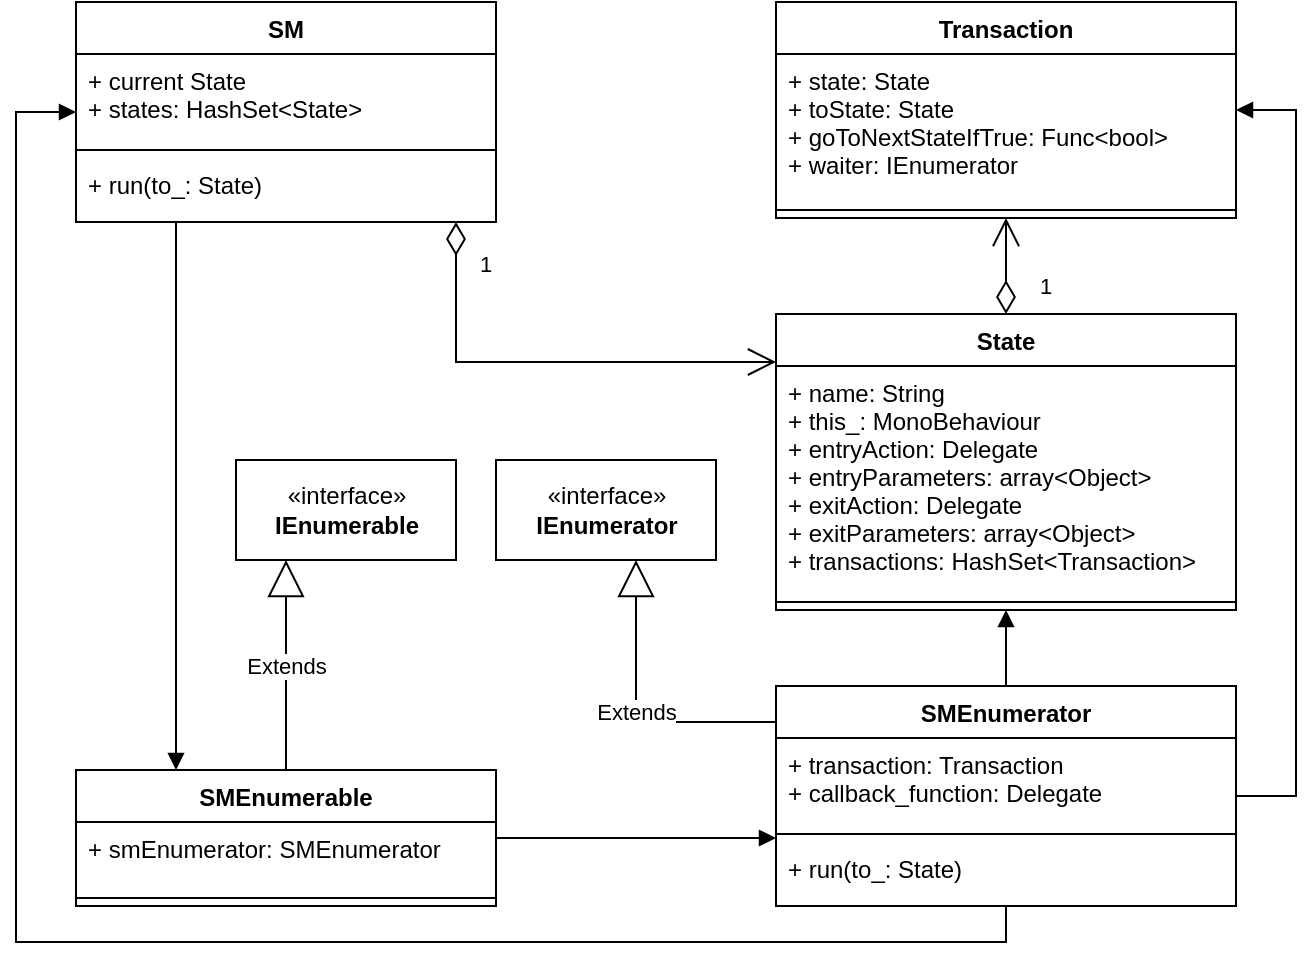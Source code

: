<mxfile pages="1" version="11.2.5" type="device"><diagram id="Wvr_ubyAnRlRtef3sErQ" name="Page-1"><mxGraphModel dx="1502" dy="1044" grid="1" gridSize="10" guides="1" tooltips="1" connect="1" arrows="1" fold="1" page="0" pageScale="1" pageWidth="827" pageHeight="1169" math="0" shadow="0"><root><mxCell id="0"/><mxCell id="1" parent="0"/><mxCell id="k2kzMSZHiE_vDQgDPuoE-1" value="Transaction" style="swimlane;fontStyle=1;align=center;verticalAlign=top;childLayout=stackLayout;horizontal=1;startSize=26;horizontalStack=0;resizeParent=1;resizeParentMax=0;resizeLast=0;collapsible=1;marginBottom=0;" parent="1" vertex="1"><mxGeometry x="30" y="-80" width="230" height="108" as="geometry"/></mxCell><mxCell id="k2kzMSZHiE_vDQgDPuoE-2" value="+ state: State&#10;+ toState: State&#10;+ goToNextStateIfTrue: Func&lt;bool&gt;&#10;+ waiter: IEnumerator" style="text;strokeColor=none;fillColor=none;align=left;verticalAlign=top;spacingLeft=4;spacingRight=4;overflow=hidden;rotatable=0;points=[[0,0.5],[1,0.5]];portConstraint=eastwest;" parent="k2kzMSZHiE_vDQgDPuoE-1" vertex="1"><mxGeometry y="26" width="230" height="74" as="geometry"/></mxCell><mxCell id="k2kzMSZHiE_vDQgDPuoE-3" value="" style="line;strokeWidth=1;fillColor=none;align=left;verticalAlign=middle;spacingTop=-1;spacingLeft=3;spacingRight=3;rotatable=0;labelPosition=right;points=[];portConstraint=eastwest;" parent="k2kzMSZHiE_vDQgDPuoE-1" vertex="1"><mxGeometry y="100" width="230" height="8" as="geometry"/></mxCell><mxCell id="k2kzMSZHiE_vDQgDPuoE-5" value="SM" style="swimlane;fontStyle=1;align=center;verticalAlign=top;childLayout=stackLayout;horizontal=1;startSize=26;horizontalStack=0;resizeParent=1;resizeParentMax=0;resizeLast=0;collapsible=1;marginBottom=0;" parent="1" vertex="1"><mxGeometry x="-320" y="-80" width="210" height="110" as="geometry"/></mxCell><mxCell id="k2kzMSZHiE_vDQgDPuoE-6" value="+ current State&#10;+ states: HashSet&lt;State&gt;" style="text;strokeColor=none;fillColor=none;align=left;verticalAlign=top;spacingLeft=4;spacingRight=4;overflow=hidden;rotatable=0;points=[[0,0.5],[1,0.5]];portConstraint=eastwest;" parent="k2kzMSZHiE_vDQgDPuoE-5" vertex="1"><mxGeometry y="26" width="210" height="44" as="geometry"/></mxCell><mxCell id="k2kzMSZHiE_vDQgDPuoE-7" value="" style="line;strokeWidth=1;fillColor=none;align=left;verticalAlign=middle;spacingTop=-1;spacingLeft=3;spacingRight=3;rotatable=0;labelPosition=right;points=[];portConstraint=eastwest;" parent="k2kzMSZHiE_vDQgDPuoE-5" vertex="1"><mxGeometry y="70" width="210" height="8" as="geometry"/></mxCell><mxCell id="k2kzMSZHiE_vDQgDPuoE-8" value="+ run(to_: State)" style="text;strokeColor=none;fillColor=none;align=left;verticalAlign=top;spacingLeft=4;spacingRight=4;overflow=hidden;rotatable=0;points=[[0,0.5],[1,0.5]];portConstraint=eastwest;" parent="k2kzMSZHiE_vDQgDPuoE-5" vertex="1"><mxGeometry y="78" width="210" height="32" as="geometry"/></mxCell><mxCell id="k2kzMSZHiE_vDQgDPuoE-13" value="State" style="swimlane;fontStyle=1;align=center;verticalAlign=top;childLayout=stackLayout;horizontal=1;startSize=26;horizontalStack=0;resizeParent=1;resizeParentMax=0;resizeLast=0;collapsible=1;marginBottom=0;" parent="1" vertex="1"><mxGeometry x="30" y="76" width="230" height="148" as="geometry"/></mxCell><mxCell id="k2kzMSZHiE_vDQgDPuoE-14" value="+ name: String&#10;+ this_: MonoBehaviour&#10;+ entryAction: Delegate&#10;+ entryParameters: array&lt;Object&gt;&#10;+ exitAction: Delegate&#10;+ exitParameters: array&lt;Object&gt;&#10;+ transactions: HashSet&lt;Transaction&gt;" style="text;strokeColor=none;fillColor=none;align=left;verticalAlign=top;spacingLeft=4;spacingRight=4;overflow=hidden;rotatable=0;points=[[0,0.5],[1,0.5]];portConstraint=eastwest;" parent="k2kzMSZHiE_vDQgDPuoE-13" vertex="1"><mxGeometry y="26" width="230" height="114" as="geometry"/></mxCell><mxCell id="k2kzMSZHiE_vDQgDPuoE-15" value="" style="line;strokeWidth=1;fillColor=none;align=left;verticalAlign=middle;spacingTop=-1;spacingLeft=3;spacingRight=3;rotatable=0;labelPosition=right;points=[];portConstraint=eastwest;" parent="k2kzMSZHiE_vDQgDPuoE-13" vertex="1"><mxGeometry y="140" width="230" height="8" as="geometry"/></mxCell><mxCell id="6yCMZhBPnVVvQMIoLUHg-2" value="1" style="endArrow=open;html=1;endSize=12;startArrow=diamondThin;startSize=14;startFill=0;edgeStyle=orthogonalEdgeStyle;align=left;verticalAlign=bottom;rounded=0;" edge="1" parent="1" source="k2kzMSZHiE_vDQgDPuoE-5" target="k2kzMSZHiE_vDQgDPuoE-13"><mxGeometry x="-0.739" y="10" relative="1" as="geometry"><mxPoint x="-310" y="230" as="sourcePoint"/><mxPoint x="-150" y="230" as="targetPoint"/><Array as="points"><mxPoint x="-130" y="100"/></Array><mxPoint as="offset"/></mxGeometry></mxCell><mxCell id="6yCMZhBPnVVvQMIoLUHg-3" value="1" style="endArrow=open;html=1;endSize=12;startArrow=diamondThin;startSize=14;startFill=0;edgeStyle=orthogonalEdgeStyle;align=left;verticalAlign=bottom;rounded=0;" edge="1" parent="1" source="k2kzMSZHiE_vDQgDPuoE-13" target="k2kzMSZHiE_vDQgDPuoE-1"><mxGeometry x="-0.791" y="-15" relative="1" as="geometry"><mxPoint x="-310" y="350" as="sourcePoint"/><mxPoint x="-150" y="350" as="targetPoint"/><mxPoint as="offset"/></mxGeometry></mxCell><mxCell id="6yCMZhBPnVVvQMIoLUHg-4" value="SMEnumerator" style="swimlane;fontStyle=1;align=center;verticalAlign=top;childLayout=stackLayout;horizontal=1;startSize=26;horizontalStack=0;resizeParent=1;resizeParentMax=0;resizeLast=0;collapsible=1;marginBottom=0;" vertex="1" parent="1"><mxGeometry x="30" y="262" width="230" height="110" as="geometry"/></mxCell><mxCell id="6yCMZhBPnVVvQMIoLUHg-5" value="+ transaction: Transaction&#10;+ callback_function: Delegate" style="text;strokeColor=none;fillColor=none;align=left;verticalAlign=top;spacingLeft=4;spacingRight=4;overflow=hidden;rotatable=0;points=[[0,0.5],[1,0.5]];portConstraint=eastwest;" vertex="1" parent="6yCMZhBPnVVvQMIoLUHg-4"><mxGeometry y="26" width="230" height="44" as="geometry"/></mxCell><mxCell id="6yCMZhBPnVVvQMIoLUHg-6" value="" style="line;strokeWidth=1;fillColor=none;align=left;verticalAlign=middle;spacingTop=-1;spacingLeft=3;spacingRight=3;rotatable=0;labelPosition=right;points=[];portConstraint=eastwest;" vertex="1" parent="6yCMZhBPnVVvQMIoLUHg-4"><mxGeometry y="70" width="230" height="8" as="geometry"/></mxCell><mxCell id="6yCMZhBPnVVvQMIoLUHg-7" value="+ run(to_: State)" style="text;strokeColor=none;fillColor=none;align=left;verticalAlign=top;spacingLeft=4;spacingRight=4;overflow=hidden;rotatable=0;points=[[0,0.5],[1,0.5]];portConstraint=eastwest;" vertex="1" parent="6yCMZhBPnVVvQMIoLUHg-4"><mxGeometry y="78" width="230" height="32" as="geometry"/></mxCell><mxCell id="6yCMZhBPnVVvQMIoLUHg-8" value="«interface»&lt;br&gt;&lt;b&gt;IEnumerator&lt;/b&gt;" style="html=1;" vertex="1" parent="1"><mxGeometry x="-110" y="149" width="110" height="50" as="geometry"/></mxCell><mxCell id="6yCMZhBPnVVvQMIoLUHg-9" value="Extends" style="endArrow=block;endSize=16;endFill=0;html=1;rounded=0;edgeStyle=orthogonalEdgeStyle;" edge="1" parent="1" source="6yCMZhBPnVVvQMIoLUHg-4" target="6yCMZhBPnVVvQMIoLUHg-8"><mxGeometry width="160" relative="1" as="geometry"><mxPoint x="-310" y="480" as="sourcePoint"/><mxPoint x="-150" y="480" as="targetPoint"/><Array as="points"><mxPoint x="-40" y="280"/></Array></mxGeometry></mxCell><mxCell id="6yCMZhBPnVVvQMIoLUHg-10" value="SMEnumerable" style="swimlane;fontStyle=1;align=center;verticalAlign=top;childLayout=stackLayout;horizontal=1;startSize=26;horizontalStack=0;resizeParent=1;resizeParentMax=0;resizeLast=0;collapsible=1;marginBottom=0;" vertex="1" parent="1"><mxGeometry x="-320" y="304" width="210" height="68" as="geometry"/></mxCell><mxCell id="6yCMZhBPnVVvQMIoLUHg-11" value="+ smEnumerator: SMEnumerator" style="text;strokeColor=none;fillColor=none;align=left;verticalAlign=top;spacingLeft=4;spacingRight=4;overflow=hidden;rotatable=0;points=[[0,0.5],[1,0.5]];portConstraint=eastwest;" vertex="1" parent="6yCMZhBPnVVvQMIoLUHg-10"><mxGeometry y="26" width="210" height="34" as="geometry"/></mxCell><mxCell id="6yCMZhBPnVVvQMIoLUHg-12" value="" style="line;strokeWidth=1;fillColor=none;align=left;verticalAlign=middle;spacingTop=-1;spacingLeft=3;spacingRight=3;rotatable=0;labelPosition=right;points=[];portConstraint=eastwest;" vertex="1" parent="6yCMZhBPnVVvQMIoLUHg-10"><mxGeometry y="60" width="210" height="8" as="geometry"/></mxCell><mxCell id="6yCMZhBPnVVvQMIoLUHg-14" value="«interface»&lt;br&gt;&lt;b&gt;IEnumerable&lt;/b&gt;" style="html=1;" vertex="1" parent="1"><mxGeometry x="-240" y="149" width="110" height="50" as="geometry"/></mxCell><mxCell id="6yCMZhBPnVVvQMIoLUHg-15" value="Extends" style="endArrow=block;endSize=16;endFill=0;html=1;rounded=0;edgeStyle=orthogonalEdgeStyle;" edge="1" parent="1" source="6yCMZhBPnVVvQMIoLUHg-10" target="6yCMZhBPnVVvQMIoLUHg-14"><mxGeometry width="160" relative="1" as="geometry"><mxPoint x="-675" y="626" as="sourcePoint"/><mxPoint x="-515" y="626" as="targetPoint"/><Array as="points"><mxPoint x="-160" y="365"/><mxPoint x="-95" y="365"/></Array></mxGeometry></mxCell><mxCell id="6yCMZhBPnVVvQMIoLUHg-16" value="" style="endArrow=block;endFill=1;html=1;edgeStyle=orthogonalEdgeStyle;align=left;verticalAlign=top;rounded=0;" edge="1" parent="1" source="6yCMZhBPnVVvQMIoLUHg-10" target="6yCMZhBPnVVvQMIoLUHg-4"><mxGeometry x="-1" relative="1" as="geometry"><mxPoint x="-310" y="630" as="sourcePoint"/><mxPoint x="-150" y="630" as="targetPoint"/><Array as="points"><mxPoint y="338"/><mxPoint y="338"/></Array></mxGeometry></mxCell><mxCell id="6yCMZhBPnVVvQMIoLUHg-18" value="" style="endArrow=block;endFill=1;html=1;edgeStyle=orthogonalEdgeStyle;align=left;verticalAlign=top;rounded=0;" edge="1" parent="1" source="k2kzMSZHiE_vDQgDPuoE-5" target="6yCMZhBPnVVvQMIoLUHg-10"><mxGeometry x="-1" relative="1" as="geometry"><mxPoint x="-310" y="590" as="sourcePoint"/><mxPoint x="-150" y="590" as="targetPoint"/><Array as="points"><mxPoint x="-270" y="120"/><mxPoint x="-270" y="120"/></Array></mxGeometry></mxCell><mxCell id="6yCMZhBPnVVvQMIoLUHg-20" value="" style="endArrow=block;endFill=1;html=1;edgeStyle=orthogonalEdgeStyle;align=left;verticalAlign=top;rounded=0;" edge="1" parent="1" source="6yCMZhBPnVVvQMIoLUHg-4" target="k2kzMSZHiE_vDQgDPuoE-13"><mxGeometry x="-1" relative="1" as="geometry"><mxPoint x="-320" y="400" as="sourcePoint"/><mxPoint x="-160" y="400" as="targetPoint"/></mxGeometry></mxCell><mxCell id="6yCMZhBPnVVvQMIoLUHg-22" value="" style="endArrow=block;endFill=1;html=1;edgeStyle=orthogonalEdgeStyle;align=left;verticalAlign=top;rounded=0;" edge="1" parent="1" source="6yCMZhBPnVVvQMIoLUHg-4" target="k2kzMSZHiE_vDQgDPuoE-5"><mxGeometry x="-1" relative="1" as="geometry"><mxPoint x="-260" y="40" as="sourcePoint"/><mxPoint x="-260" y="314" as="targetPoint"/><Array as="points"><mxPoint x="145" y="390"/><mxPoint x="-350" y="390"/><mxPoint x="-350" y="-25"/></Array></mxGeometry></mxCell><mxCell id="6yCMZhBPnVVvQMIoLUHg-23" value="" style="endArrow=block;endFill=1;html=1;edgeStyle=orthogonalEdgeStyle;align=left;verticalAlign=top;rounded=0;" edge="1" parent="1" source="6yCMZhBPnVVvQMIoLUHg-4" target="k2kzMSZHiE_vDQgDPuoE-1"><mxGeometry x="-1" relative="1" as="geometry"><mxPoint x="-250" y="50" as="sourcePoint"/><mxPoint x="-250" y="324" as="targetPoint"/><Array as="points"><mxPoint x="290" y="317"/><mxPoint x="290" y="-26"/></Array></mxGeometry></mxCell></root></mxGraphModel></diagram></mxfile>